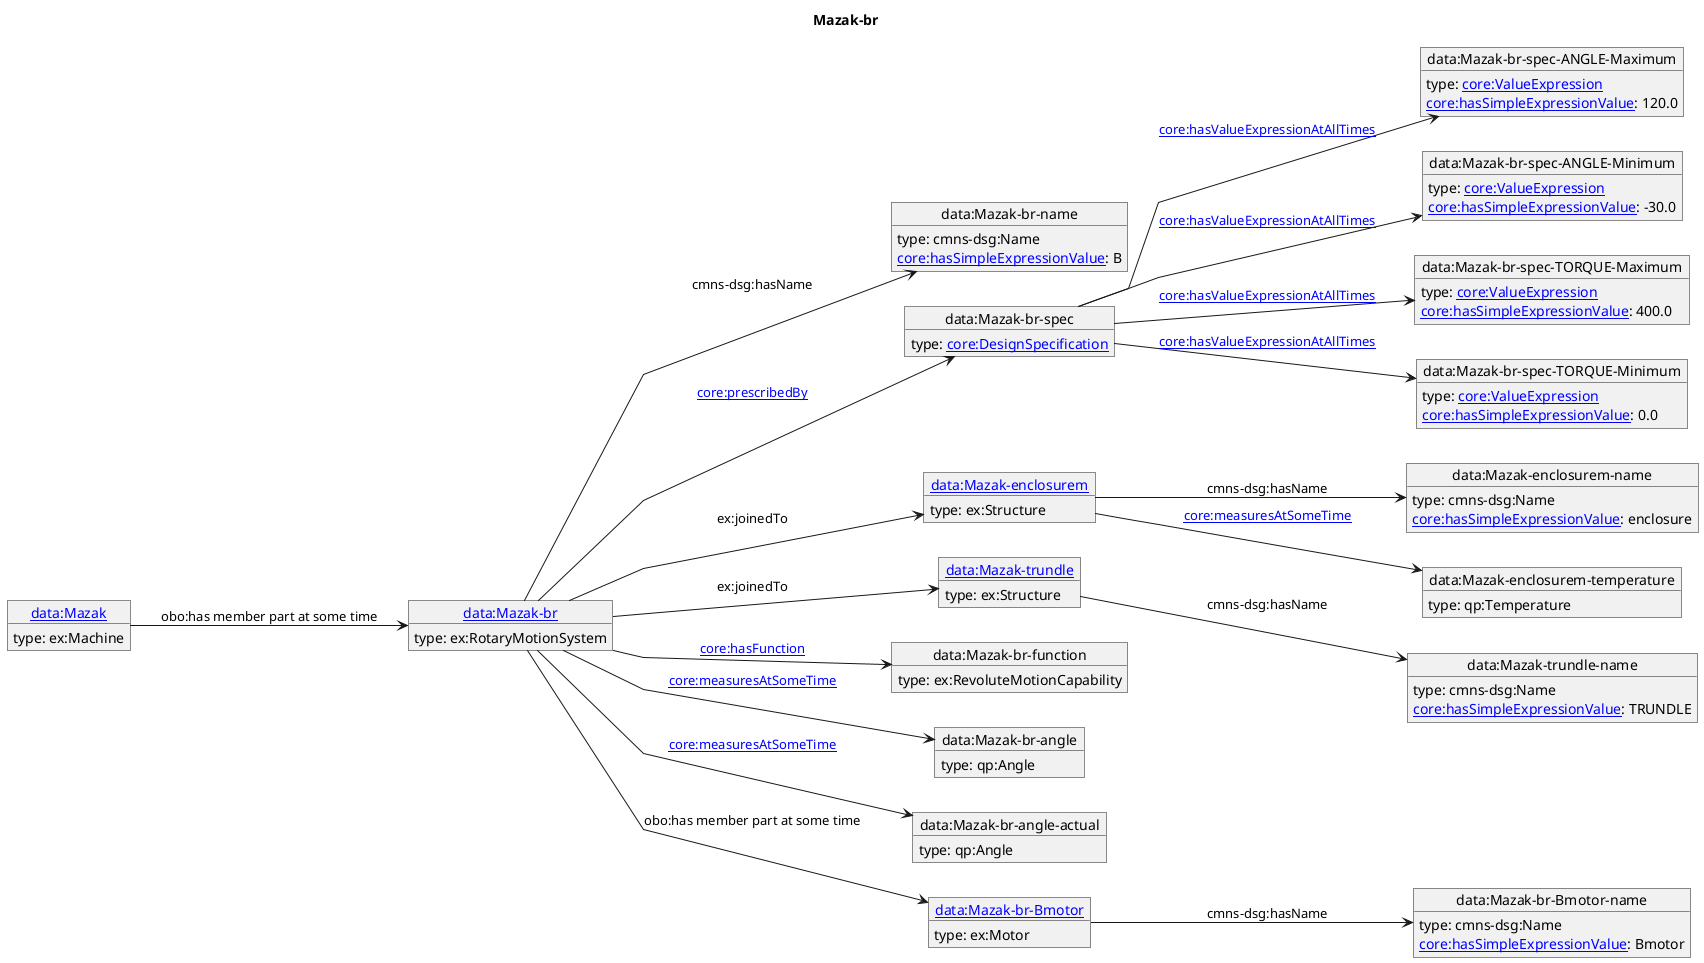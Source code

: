 @startuml
skinparam linetype polyline
left to right direction
title Mazak-br
object "[[./Mazak-br.html data:Mazak-br]]" as o1 {
 type: ex:RotaryMotionSystem 
}
object "data:Mazak-br-name" as o2 {
 type: cmns-dsg:Name 
}
object "data:Mazak-br-spec" as o3 {
 type: [[https://spec.industrialontologies.org/ontology/core/Core/DesignSpecification core:DesignSpecification]] 
}
object "data:Mazak-br-spec-ANGLE-Maximum" as o4 {
 type: [[https://spec.industrialontologies.org/ontology/core/Core/ValueExpression core:ValueExpression]] 
}
object "data:Mazak-br-spec-ANGLE-Minimum" as o5 {
 type: [[https://spec.industrialontologies.org/ontology/core/Core/ValueExpression core:ValueExpression]] 
}
object "data:Mazak-br-spec-TORQUE-Maximum" as o6 {
 type: [[https://spec.industrialontologies.org/ontology/core/Core/ValueExpression core:ValueExpression]] 
}
object "data:Mazak-br-spec-TORQUE-Minimum" as o7 {
 type: [[https://spec.industrialontologies.org/ontology/core/Core/ValueExpression core:ValueExpression]] 
}
object "[[./Mazak-enclosurem.html data:Mazak-enclosurem]]" as o8 {
 type: ex:Structure 
}
object "data:Mazak-enclosurem-name" as o9 {
 type: cmns-dsg:Name 
}
object "data:Mazak-enclosurem-temperature" as o10 {
 type: qp:Temperature 
}
object "[[./Mazak-trundle.html data:Mazak-trundle]]" as o11 {
 type: ex:Structure 
}
object "data:Mazak-trundle-name" as o12 {
 type: cmns-dsg:Name 
}
object "data:Mazak-br-function" as o13 {
 type: ex:RevoluteMotionCapability 
}
object "data:Mazak-br-angle" as o14 {
 type: qp:Angle 
}
object "data:Mazak-br-angle-actual" as o15 {
 type: qp:Angle 
}
object "[[./Mazak-br-Bmotor.html data:Mazak-br-Bmotor]]" as o16 {
 type: ex:Motor 
}
object "data:Mazak-br-Bmotor-name" as o17 {
 type: cmns-dsg:Name 
}
object "[[./Mazak.html data:Mazak]]" as o18 {
 type: ex:Machine 
}
o1 --> o2 : cmns-dsg:hasName
o2 : [[https://spec.industrialontologies.org/ontology/core/Core/hasSimpleExpressionValue core:hasSimpleExpressionValue]]: B
o1 --> o3 : [[https://spec.industrialontologies.org/ontology/core/Core/prescribedBy core:prescribedBy]]
o3 --> o4 : [[https://spec.industrialontologies.org/ontology/core/Core/hasValueExpressionAtAllTimes core:hasValueExpressionAtAllTimes]]
o4 : [[https://spec.industrialontologies.org/ontology/core/Core/hasSimpleExpressionValue core:hasSimpleExpressionValue]]: 120.0
o3 --> o5 : [[https://spec.industrialontologies.org/ontology/core/Core/hasValueExpressionAtAllTimes core:hasValueExpressionAtAllTimes]]
o5 : [[https://spec.industrialontologies.org/ontology/core/Core/hasSimpleExpressionValue core:hasSimpleExpressionValue]]: -30.0
o3 --> o6 : [[https://spec.industrialontologies.org/ontology/core/Core/hasValueExpressionAtAllTimes core:hasValueExpressionAtAllTimes]]
o6 : [[https://spec.industrialontologies.org/ontology/core/Core/hasSimpleExpressionValue core:hasSimpleExpressionValue]]: 400.0
o3 --> o7 : [[https://spec.industrialontologies.org/ontology/core/Core/hasValueExpressionAtAllTimes core:hasValueExpressionAtAllTimes]]
o7 : [[https://spec.industrialontologies.org/ontology/core/Core/hasSimpleExpressionValue core:hasSimpleExpressionValue]]: 0.0
o1 --> o8 : ex:joinedTo
o8 --> o9 : cmns-dsg:hasName
o9 : [[https://spec.industrialontologies.org/ontology/core/Core/hasSimpleExpressionValue core:hasSimpleExpressionValue]]: enclosure
o8 --> o10 : [[https://spec.industrialontologies.org/ontology/core/Core/measuresAtSomeTime core:measuresAtSomeTime]]
o1 --> o11 : ex:joinedTo
o11 --> o12 : cmns-dsg:hasName
o12 : [[https://spec.industrialontologies.org/ontology/core/Core/hasSimpleExpressionValue core:hasSimpleExpressionValue]]: TRUNDLE
o1 --> o13 : [[https://spec.industrialontologies.org/ontology/core/Core/hasFunction core:hasFunction]]
o1 --> o14 : [[https://spec.industrialontologies.org/ontology/core/Core/measuresAtSomeTime core:measuresAtSomeTime]]
o1 --> o15 : [[https://spec.industrialontologies.org/ontology/core/Core/measuresAtSomeTime core:measuresAtSomeTime]]
o1 --> o16 : obo:has member part at some time
o16 --> o17 : cmns-dsg:hasName
o17 : [[https://spec.industrialontologies.org/ontology/core/Core/hasSimpleExpressionValue core:hasSimpleExpressionValue]]: Bmotor
o18 --> o1 : obo:has member part at some time
@enduml
